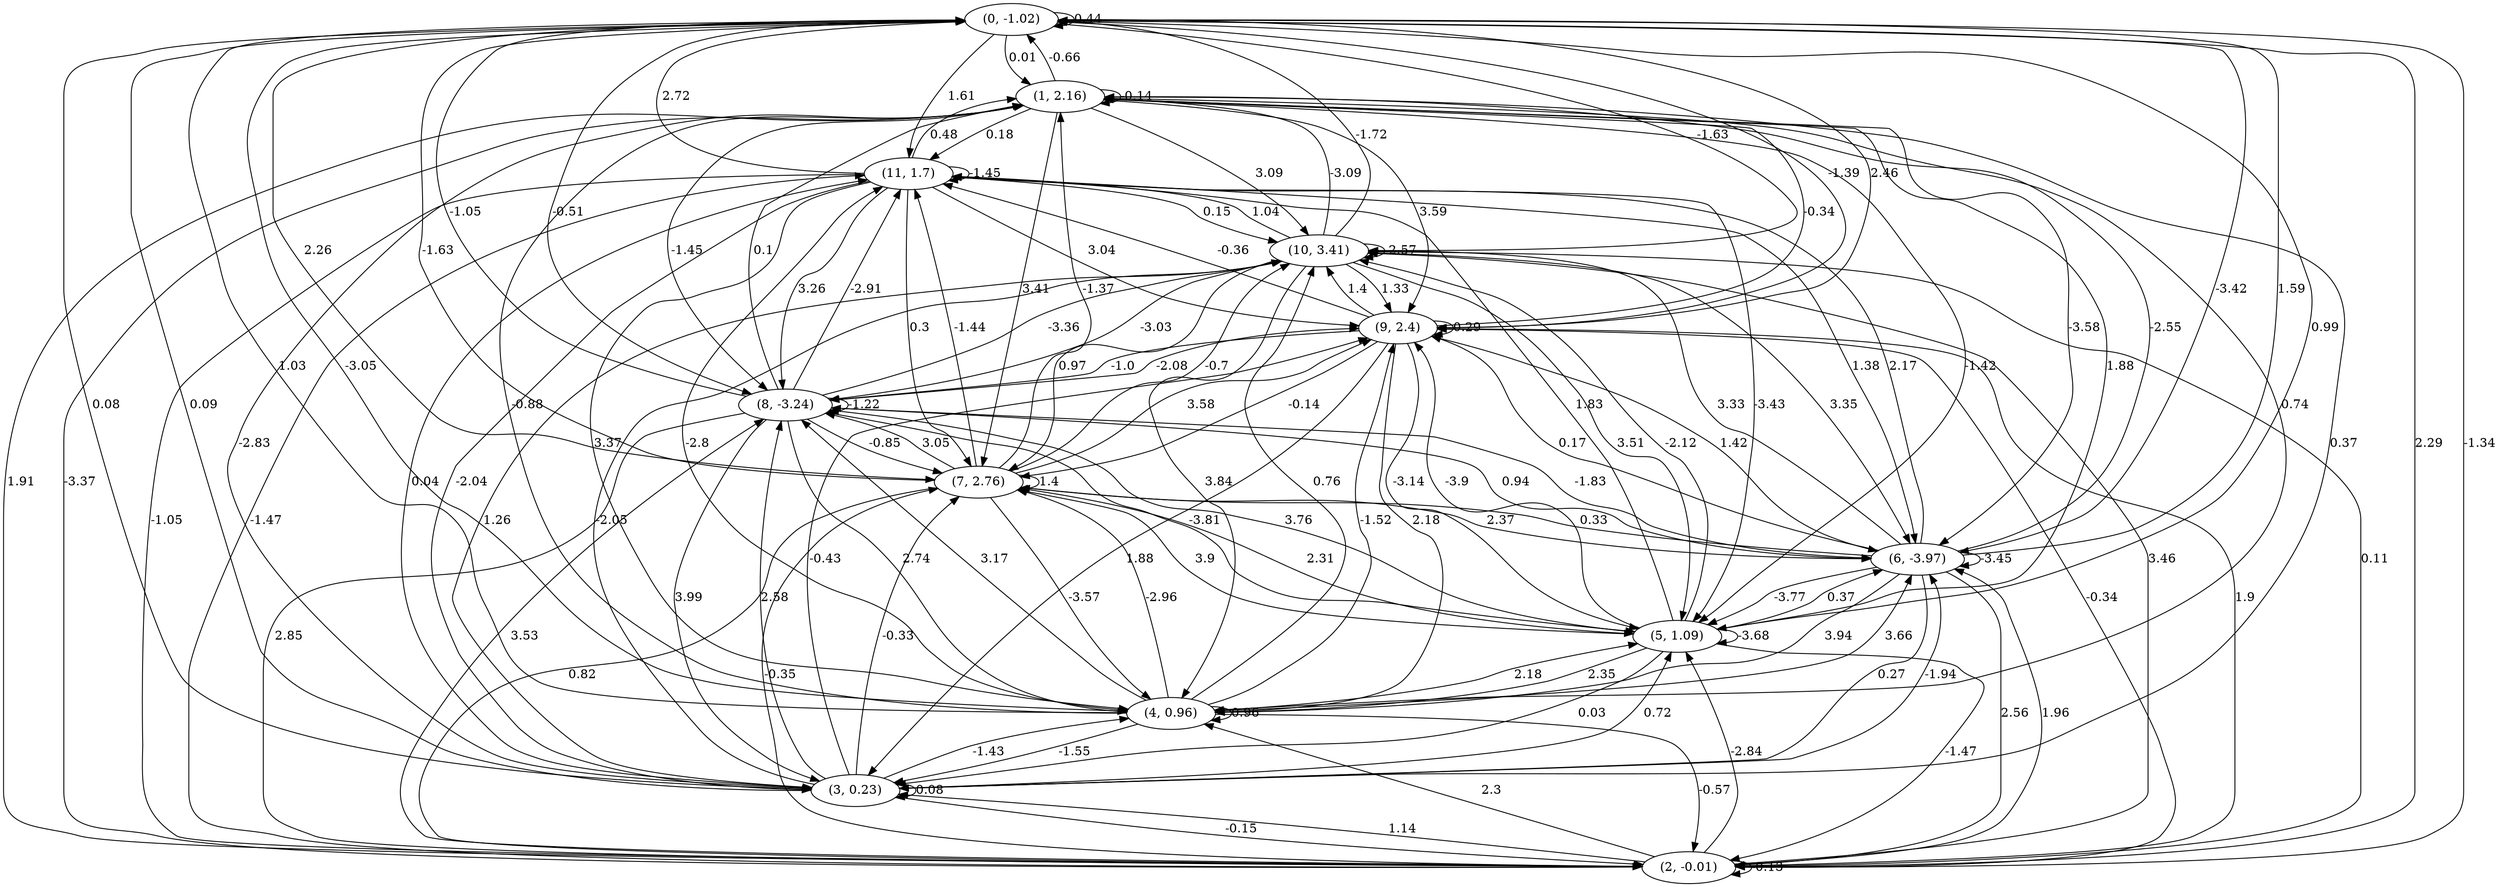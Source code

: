 digraph {
    0 [ label = "(0, -1.02)" ]
    1 [ label = "(1, 2.16)" ]
    2 [ label = "(2, -0.01)" ]
    3 [ label = "(3, 0.23)" ]
    4 [ label = "(4, 0.96)" ]
    5 [ label = "(5, 1.09)" ]
    6 [ label = "(6, -3.97)" ]
    7 [ label = "(7, 2.76)" ]
    8 [ label = "(8, -3.24)" ]
    9 [ label = "(9, 2.4)" ]
    10 [ label = "(10, 3.41)" ]
    11 [ label = "(11, 1.7)" ]
    0 -> 0 [ label = "0.44" ]
    1 -> 1 [ label = "-0.14" ]
    2 -> 2 [ label = "-0.13" ]
    3 -> 3 [ label = "0.08" ]
    4 -> 4 [ label = "0.96" ]
    5 -> 5 [ label = "-3.68" ]
    6 -> 6 [ label = "-3.45" ]
    7 -> 7 [ label = "1.4" ]
    8 -> 8 [ label = "-1.22" ]
    9 -> 9 [ label = "0.29" ]
    10 -> 10 [ label = "-2.57" ]
    11 -> 11 [ label = "-1.45" ]
    1 -> 0 [ label = "-0.66" ]
    2 -> 0 [ label = "-1.34" ]
    3 -> 0 [ label = "0.09" ]
    4 -> 0 [ label = "1.03" ]
    6 -> 0 [ label = "1.59" ]
    7 -> 0 [ label = "-1.63" ]
    8 -> 0 [ label = "-1.05" ]
    9 -> 0 [ label = "-1.39" ]
    10 -> 0 [ label = "-1.72" ]
    11 -> 0 [ label = "2.72" ]
    0 -> 1 [ label = "0.01" ]
    2 -> 1 [ label = "-3.37" ]
    3 -> 1 [ label = "-2.83" ]
    4 -> 1 [ label = "-0.88" ]
    5 -> 1 [ label = "1.88" ]
    6 -> 1 [ label = "-2.55" ]
    7 -> 1 [ label = "-1.37" ]
    8 -> 1 [ label = "0.1" ]
    9 -> 1 [ label = "-0.34" ]
    10 -> 1 [ label = "-3.09" ]
    11 -> 1 [ label = "0.48" ]
    0 -> 2 [ label = "2.29" ]
    1 -> 2 [ label = "1.91" ]
    3 -> 2 [ label = "-0.15" ]
    4 -> 2 [ label = "-0.57" ]
    5 -> 2 [ label = "-1.47" ]
    6 -> 2 [ label = "2.56" ]
    7 -> 2 [ label = "0.82" ]
    8 -> 2 [ label = "2.85" ]
    9 -> 2 [ label = "1.9" ]
    10 -> 2 [ label = "0.11" ]
    11 -> 2 [ label = "-1.05" ]
    0 -> 3 [ label = "0.08" ]
    1 -> 3 [ label = "0.37" ]
    2 -> 3 [ label = "1.14" ]
    4 -> 3 [ label = "-1.55" ]
    5 -> 3 [ label = "0.03" ]
    6 -> 3 [ label = "0.27" ]
    8 -> 3 [ label = "3.99" ]
    9 -> 3 [ label = "1.88" ]
    10 -> 3 [ label = "1.26" ]
    11 -> 3 [ label = "-2.04" ]
    0 -> 4 [ label = "-3.05" ]
    1 -> 4 [ label = "0.74" ]
    2 -> 4 [ label = "2.3" ]
    3 -> 4 [ label = "-1.43" ]
    5 -> 4 [ label = "2.35" ]
    6 -> 4 [ label = "3.94" ]
    7 -> 4 [ label = "-3.57" ]
    8 -> 4 [ label = "2.74" ]
    9 -> 4 [ label = "2.18" ]
    10 -> 4 [ label = "3.84" ]
    11 -> 4 [ label = "3.37" ]
    0 -> 5 [ label = "0.99" ]
    1 -> 5 [ label = "-1.42" ]
    2 -> 5 [ label = "-2.84" ]
    3 -> 5 [ label = "0.72" ]
    4 -> 5 [ label = "2.18" ]
    6 -> 5 [ label = "-3.77" ]
    7 -> 5 [ label = "2.31" ]
    8 -> 5 [ label = "-3.81" ]
    9 -> 5 [ label = "-3.14" ]
    10 -> 5 [ label = "3.51" ]
    11 -> 5 [ label = "-3.43" ]
    0 -> 6 [ label = "-3.42" ]
    1 -> 6 [ label = "-3.58" ]
    2 -> 6 [ label = "1.96" ]
    3 -> 6 [ label = "-1.94" ]
    4 -> 6 [ label = "3.66" ]
    5 -> 6 [ label = "0.37" ]
    7 -> 6 [ label = "2.37" ]
    8 -> 6 [ label = "-1.83" ]
    9 -> 6 [ label = "1.42" ]
    10 -> 6 [ label = "3.35" ]
    11 -> 6 [ label = "1.38" ]
    0 -> 7 [ label = "2.26" ]
    1 -> 7 [ label = "3.41" ]
    2 -> 7 [ label = "-0.35" ]
    3 -> 7 [ label = "-0.33" ]
    4 -> 7 [ label = "-2.96" ]
    5 -> 7 [ label = "3.9" ]
    6 -> 7 [ label = "0.33" ]
    8 -> 7 [ label = "-0.85" ]
    9 -> 7 [ label = "-0.14" ]
    10 -> 7 [ label = "0.97" ]
    11 -> 7 [ label = "0.3" ]
    0 -> 8 [ label = "-0.51" ]
    1 -> 8 [ label = "-1.45" ]
    2 -> 8 [ label = "3.53" ]
    3 -> 8 [ label = "2.58" ]
    4 -> 8 [ label = "3.17" ]
    5 -> 8 [ label = "3.76" ]
    6 -> 8 [ label = "0.94" ]
    7 -> 8 [ label = "3.05" ]
    9 -> 8 [ label = "-1.0" ]
    10 -> 8 [ label = "-3.03" ]
    11 -> 8 [ label = "3.26" ]
    0 -> 9 [ label = "2.46" ]
    1 -> 9 [ label = "3.59" ]
    2 -> 9 [ label = "-0.34" ]
    3 -> 9 [ label = "-0.43" ]
    4 -> 9 [ label = "-1.52" ]
    5 -> 9 [ label = "-3.9" ]
    6 -> 9 [ label = "0.17" ]
    7 -> 9 [ label = "3.58" ]
    8 -> 9 [ label = "-2.08" ]
    10 -> 9 [ label = "1.33" ]
    11 -> 9 [ label = "3.04" ]
    0 -> 10 [ label = "-1.63" ]
    1 -> 10 [ label = "3.09" ]
    2 -> 10 [ label = "3.46" ]
    3 -> 10 [ label = "-2.05" ]
    4 -> 10 [ label = "0.76" ]
    5 -> 10 [ label = "-2.12" ]
    6 -> 10 [ label = "3.33" ]
    7 -> 10 [ label = "-0.7" ]
    8 -> 10 [ label = "-3.36" ]
    9 -> 10 [ label = "1.4" ]
    11 -> 10 [ label = "0.15" ]
    0 -> 11 [ label = "1.61" ]
    1 -> 11 [ label = "0.18" ]
    2 -> 11 [ label = "-1.47" ]
    3 -> 11 [ label = "0.04" ]
    4 -> 11 [ label = "-2.8" ]
    5 -> 11 [ label = "1.83" ]
    6 -> 11 [ label = "2.17" ]
    7 -> 11 [ label = "-1.44" ]
    8 -> 11 [ label = "-2.91" ]
    9 -> 11 [ label = "-0.36" ]
    10 -> 11 [ label = "1.04" ]
}

